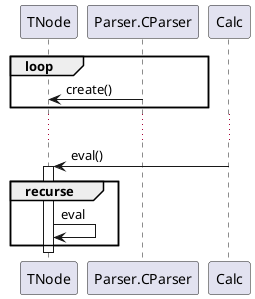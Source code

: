 @startuml

participant TNode
participant Parser.CParser
participant Calc

loop
    Parser.CParser -> TNode : create()
end

...

Calc -> TNode : eval()
activate TNode
    group recurse
        TNode -> TNode : eval
    end
deactivate TNode

@enduml
